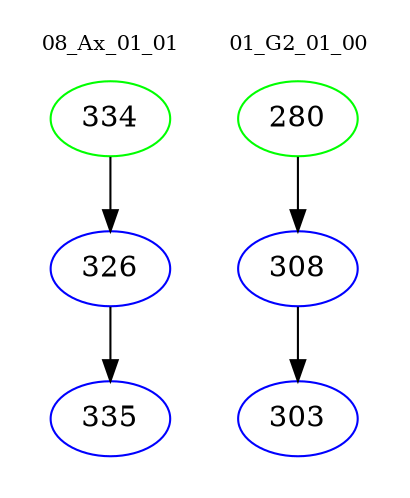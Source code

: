 digraph{
subgraph cluster_0 {
color = white
label = "08_Ax_01_01";
fontsize=10;
T0_334 [label="334", color="green"]
T0_334 -> T0_326 [color="black"]
T0_326 [label="326", color="blue"]
T0_326 -> T0_335 [color="black"]
T0_335 [label="335", color="blue"]
}
subgraph cluster_1 {
color = white
label = "01_G2_01_00";
fontsize=10;
T1_280 [label="280", color="green"]
T1_280 -> T1_308 [color="black"]
T1_308 [label="308", color="blue"]
T1_308 -> T1_303 [color="black"]
T1_303 [label="303", color="blue"]
}
}
